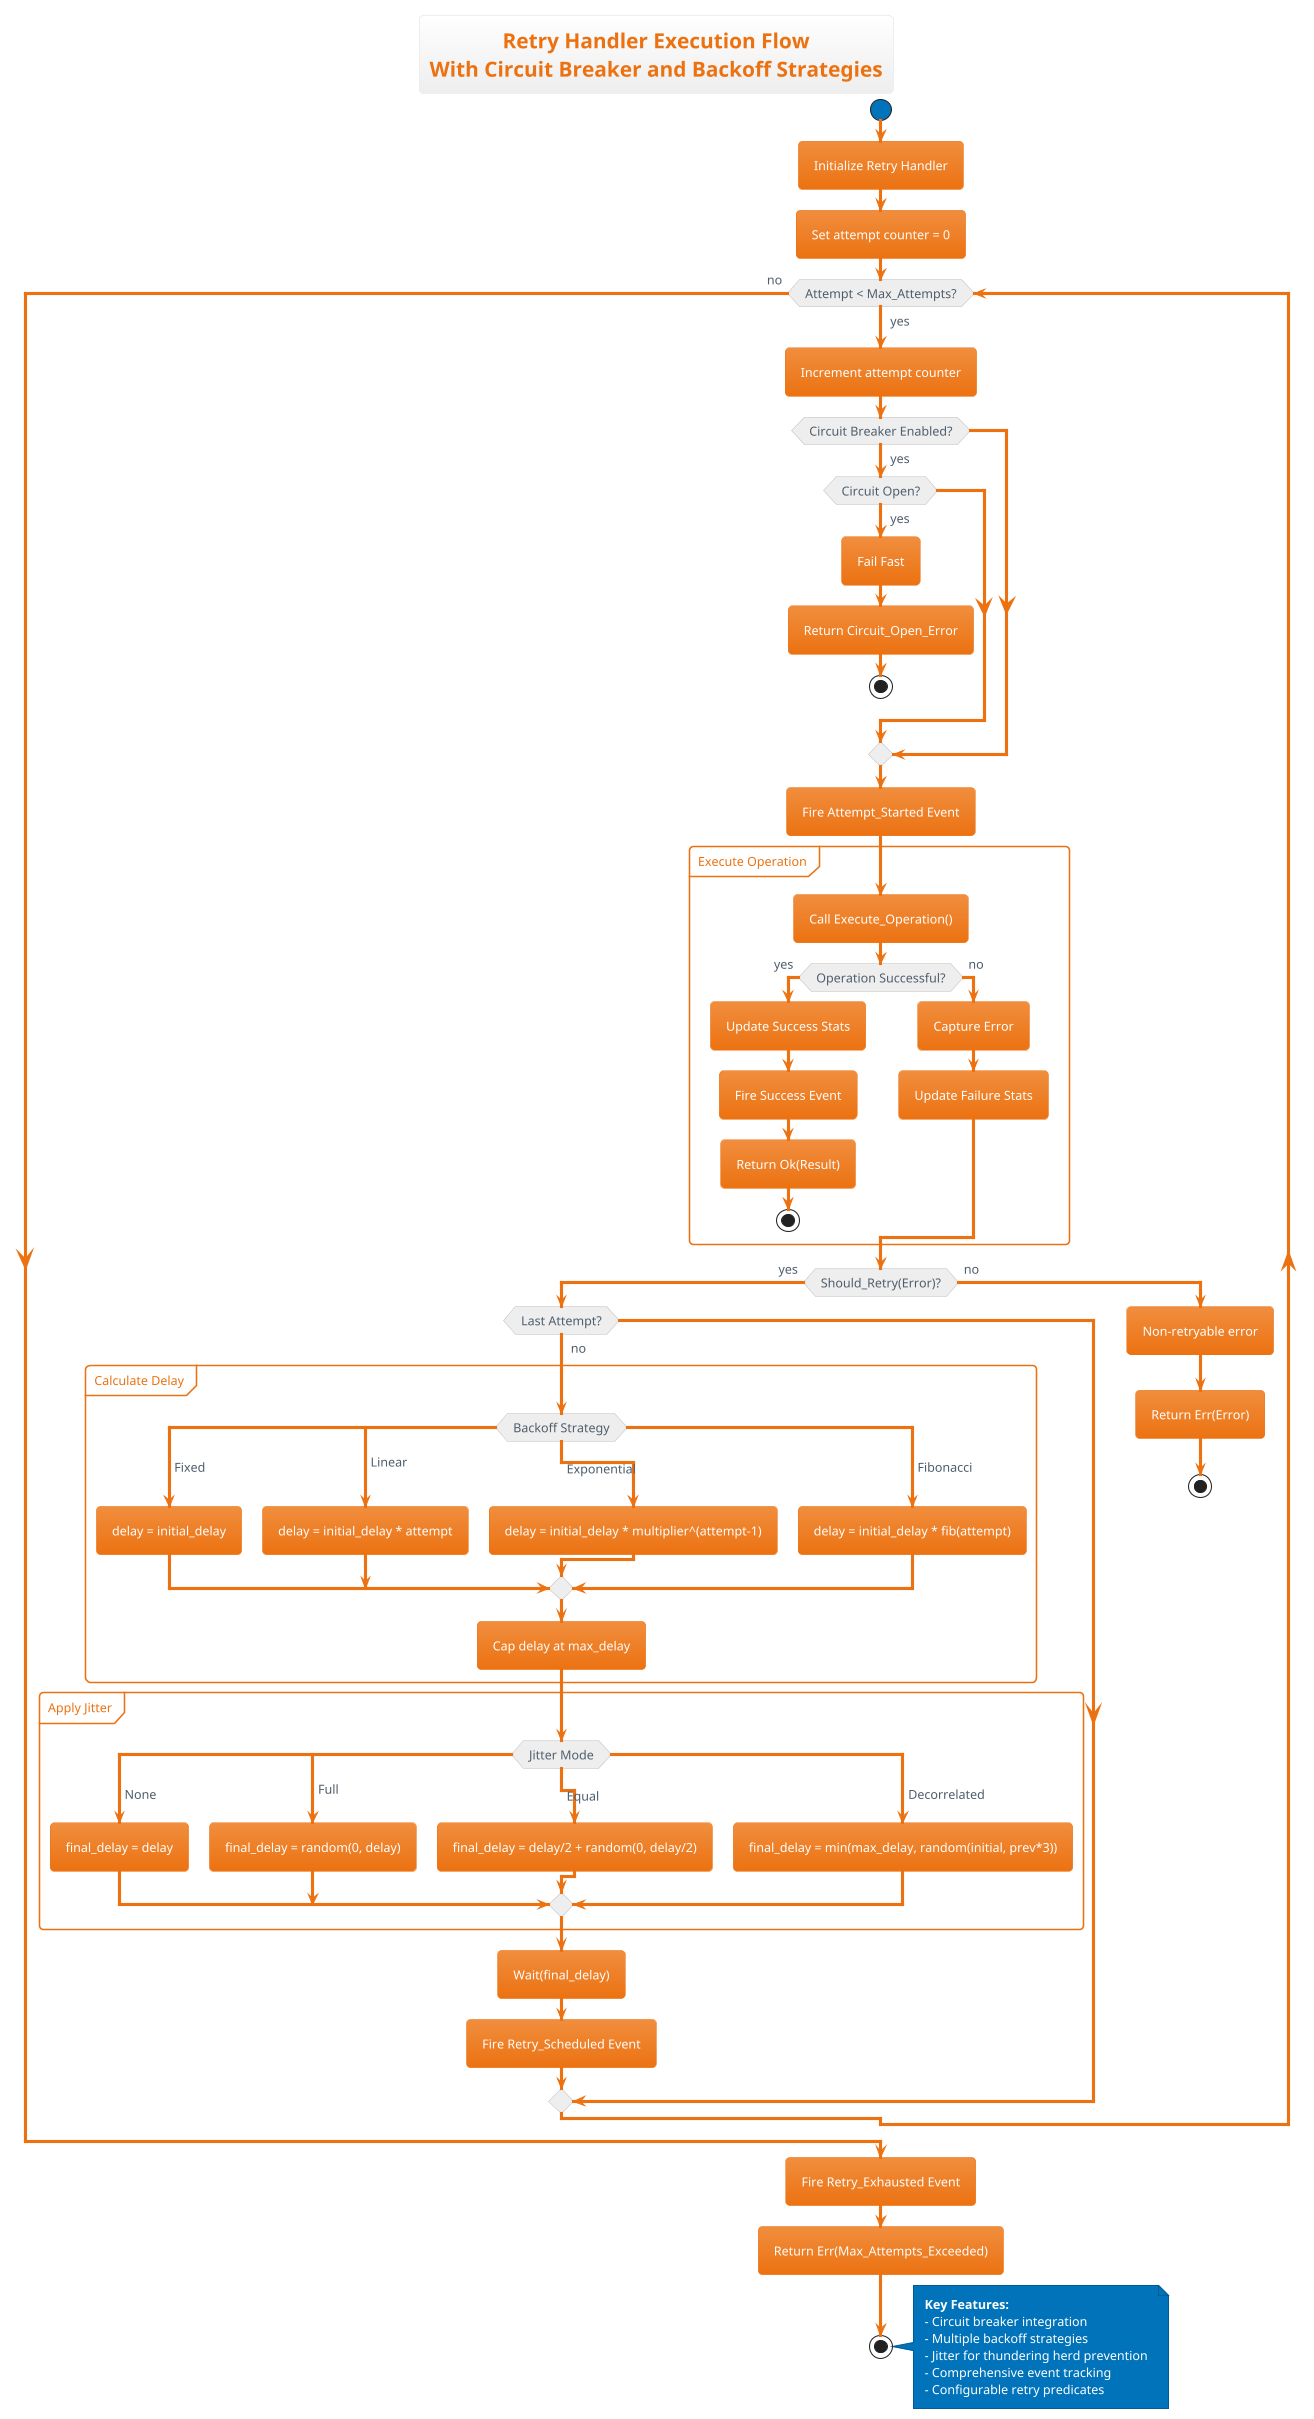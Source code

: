 @startuml Retry_Handler_Activity
!theme aws-orange
title Retry Handler Execution Flow\nWith Circuit Breaker and Backoff Strategies

start

:Initialize Retry Handler;
:Set attempt counter = 0;

while (Attempt < Max_Attempts?) is (yes)
  :Increment attempt counter;
  
  if (Circuit Breaker Enabled?) then (yes)
    if (Circuit Open?) then (yes)
      :Fail Fast;
      :Return Circuit_Open_Error;
      stop
    endif
  endif
  
  :Fire Attempt_Started Event;
  
  partition "Execute Operation" {
    :Call Execute_Operation();
    
    if (Operation Successful?) then (yes)
      :Update Success Stats;
      :Fire Success Event;
      :Return Ok(Result);
      stop
    else (no)
      :Capture Error;
      :Update Failure Stats;
    endif
  }
  
  if (Should_Retry(Error)?) then (yes)
    if (Last Attempt?) then (no)
      
      partition "Calculate Delay" {
        switch (Backoff Strategy)
        case (Fixed)
          :delay = initial_delay;
        case (Linear)
          :delay = initial_delay * attempt;
        case (Exponential)
          :delay = initial_delay * multiplier^(attempt-1);
        case (Fibonacci)
          :delay = initial_delay * fib(attempt);
        endswitch
        
        :Cap delay at max_delay;
      }
      
      partition "Apply Jitter" {
        switch (Jitter Mode)
        case (None)
          :final_delay = delay;
        case (Full)
          :final_delay = random(0, delay);
        case (Equal)
          :final_delay = delay/2 + random(0, delay/2);
        case (Decorrelated)
          :final_delay = min(max_delay, random(initial, prev*3));
        endswitch
      }
      
      :Wait(final_delay);
      :Fire Retry_Scheduled Event;
      
    endif
  else (no)
    :Non-retryable error;
    :Return Err(Error);
    stop
  endif
  
endwhile (no)

:Fire Retry_Exhausted Event;
:Return Err(Max_Attempts_Exceeded);

stop

note right
  **Key Features:**
  - Circuit breaker integration
  - Multiple backoff strategies
  - Jitter for thundering herd prevention
  - Comprehensive event tracking
  - Configurable retry predicates
end note

@enduml